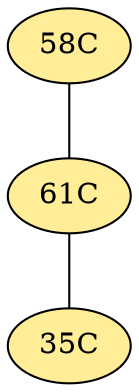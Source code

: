 // The Round Table
graph {
	"58C" [fillcolor="#FFED97" style=radial]
	"61C" [fillcolor="#FFED97" style=radial]
	"58C" -- "61C" [penwidth=1]
	"61C" [fillcolor="#FFED97" style=radial]
	"35C" [fillcolor="#FFED97" style=radial]
	"61C" -- "35C" [penwidth=1]
}
